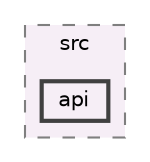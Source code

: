 digraph "api"
{
 // LATEX_PDF_SIZE
  bgcolor="transparent";
  edge [fontname=Helvetica,fontsize=10,labelfontname=Helvetica,labelfontsize=10];
  node [fontname=Helvetica,fontsize=10,shape=box,height=0.2,width=0.4];
  compound=true
  subgraph clusterdir_c4122870b4eb0ef02862e41dabd11367 {
    graph [ bgcolor="#f6eef6", pencolor="grey50", label="src", fontname=Helvetica,fontsize=10 style="filled,dashed", URL="dir_c4122870b4eb0ef02862e41dabd11367.html",tooltip=""]
  dir_1ca6362e2195f9481ffaf5cf52890df5 [label="api", fillcolor="#f6eef6", color="grey25", style="filled,bold", URL="dir_1ca6362e2195f9481ffaf5cf52890df5.html",tooltip=""];
  }
}
